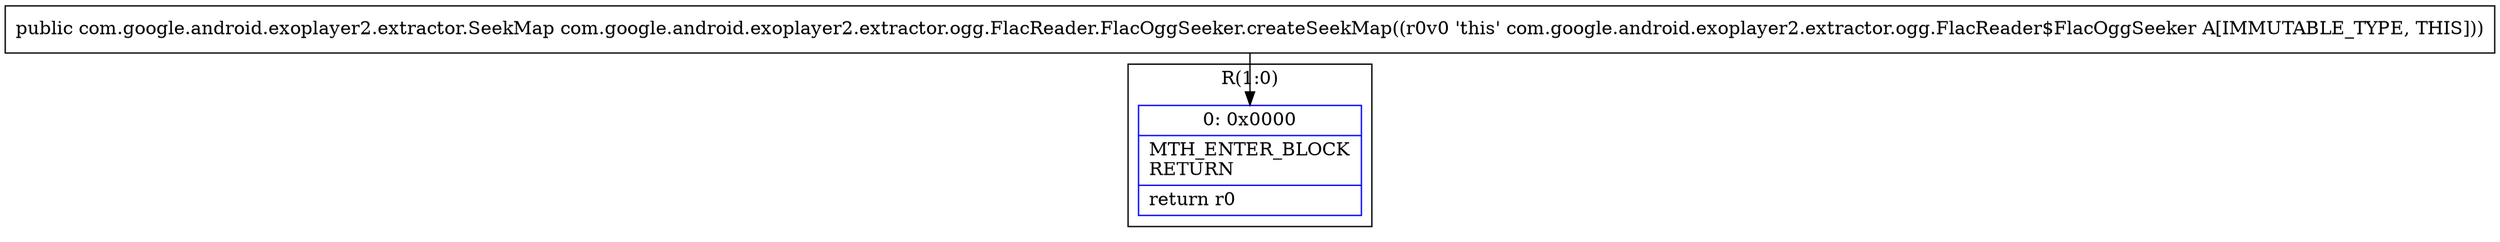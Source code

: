 digraph "CFG forcom.google.android.exoplayer2.extractor.ogg.FlacReader.FlacOggSeeker.createSeekMap()Lcom\/google\/android\/exoplayer2\/extractor\/SeekMap;" {
subgraph cluster_Region_799166783 {
label = "R(1:0)";
node [shape=record,color=blue];
Node_0 [shape=record,label="{0\:\ 0x0000|MTH_ENTER_BLOCK\lRETURN\l|return r0\l}"];
}
MethodNode[shape=record,label="{public com.google.android.exoplayer2.extractor.SeekMap com.google.android.exoplayer2.extractor.ogg.FlacReader.FlacOggSeeker.createSeekMap((r0v0 'this' com.google.android.exoplayer2.extractor.ogg.FlacReader$FlacOggSeeker A[IMMUTABLE_TYPE, THIS])) }"];
MethodNode -> Node_0;
}

